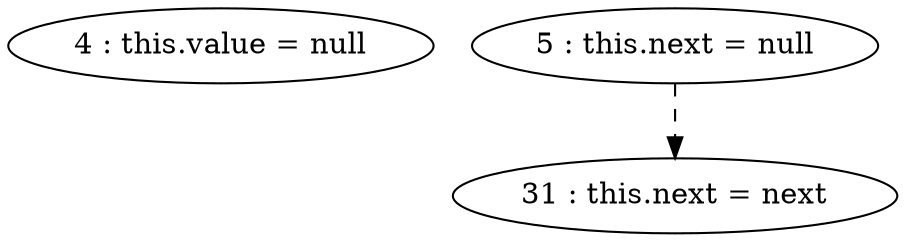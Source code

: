 digraph G {
"4 : this.value = null"
"5 : this.next = null"
"5 : this.next = null" -> "31 : this.next = next" [style=dashed]
"31 : this.next = next"
}